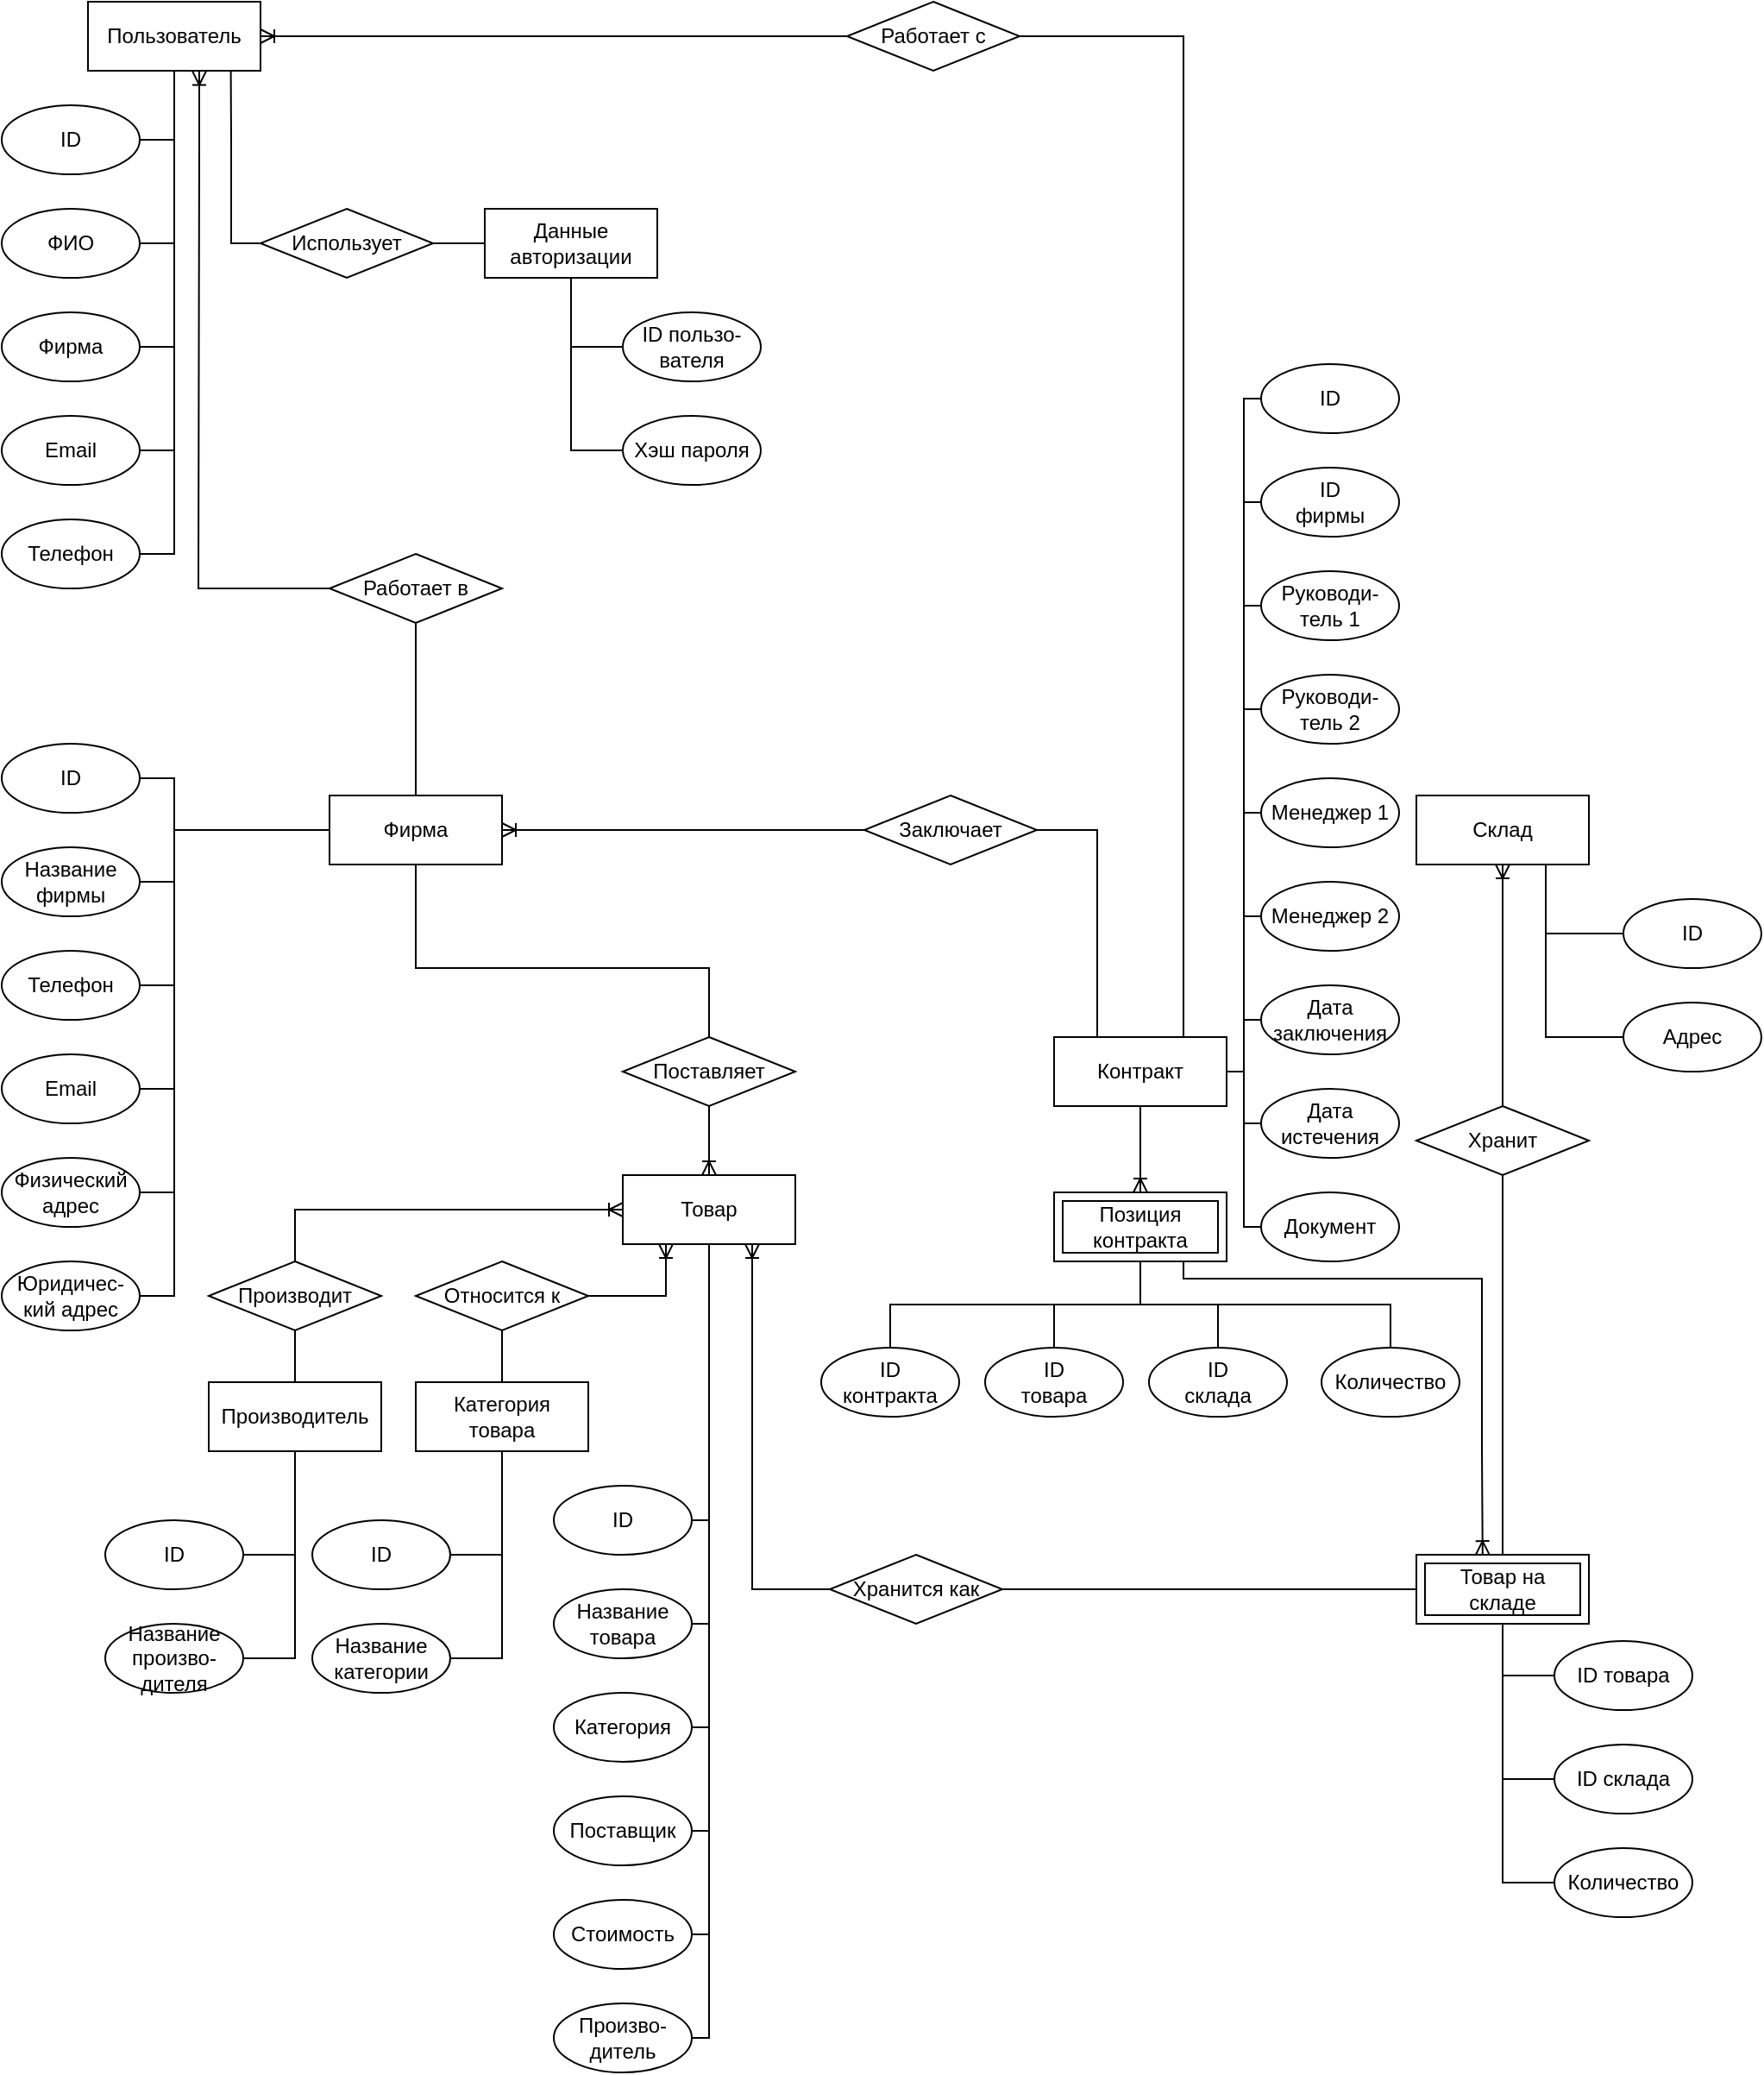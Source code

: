 <mxfile version="23.0.2" type="device">
  <diagram id="R2lEEEUBdFMjLlhIrx00" name="Page-1">
    <mxGraphModel dx="3183" dy="2498" grid="1" gridSize="10" guides="1" tooltips="1" connect="1" arrows="1" fold="1" page="1" pageScale="1" pageWidth="850" pageHeight="1100" math="0" shadow="0" extFonts="Permanent Marker^https://fonts.googleapis.com/css?family=Permanent+Marker">
      <root>
        <mxCell id="0" />
        <mxCell id="1" parent="0" />
        <mxCell id="WplWKPnF_K1dkWPsmOND-42" style="edgeStyle=orthogonalEdgeStyle;rounded=0;orthogonalLoop=1;jettySize=auto;html=1;exitX=0.5;exitY=1;exitDx=0;exitDy=0;entryX=1;entryY=0.5;entryDx=0;entryDy=0;endArrow=none;endFill=0;" parent="1" source="mcFb8cgrytJxFzLp9jf6-1" target="WplWKPnF_K1dkWPsmOND-38" edge="1">
          <mxGeometry relative="1" as="geometry">
            <Array as="points">
              <mxPoint x="170" y="80" />
            </Array>
          </mxGeometry>
        </mxCell>
        <mxCell id="WplWKPnF_K1dkWPsmOND-43" style="edgeStyle=orthogonalEdgeStyle;rounded=0;orthogonalLoop=1;jettySize=auto;html=1;exitX=0.5;exitY=1;exitDx=0;exitDy=0;entryX=1;entryY=0.5;entryDx=0;entryDy=0;endArrow=none;endFill=0;" parent="1" source="mcFb8cgrytJxFzLp9jf6-1" target="WplWKPnF_K1dkWPsmOND-39" edge="1">
          <mxGeometry relative="1" as="geometry">
            <Array as="points">
              <mxPoint x="170" y="140" />
            </Array>
          </mxGeometry>
        </mxCell>
        <mxCell id="WplWKPnF_K1dkWPsmOND-44" style="edgeStyle=orthogonalEdgeStyle;rounded=0;orthogonalLoop=1;jettySize=auto;html=1;exitX=0.5;exitY=1;exitDx=0;exitDy=0;entryX=1;entryY=0.5;entryDx=0;entryDy=0;endArrow=none;endFill=0;" parent="1" source="mcFb8cgrytJxFzLp9jf6-1" target="WplWKPnF_K1dkWPsmOND-40" edge="1">
          <mxGeometry relative="1" as="geometry">
            <Array as="points">
              <mxPoint x="170" y="200" />
            </Array>
          </mxGeometry>
        </mxCell>
        <mxCell id="WplWKPnF_K1dkWPsmOND-45" style="edgeStyle=orthogonalEdgeStyle;rounded=0;orthogonalLoop=1;jettySize=auto;html=1;exitX=0.5;exitY=1;exitDx=0;exitDy=0;entryX=1;entryY=0.5;entryDx=0;entryDy=0;endArrow=none;endFill=0;" parent="1" source="mcFb8cgrytJxFzLp9jf6-1" target="WplWKPnF_K1dkWPsmOND-41" edge="1">
          <mxGeometry relative="1" as="geometry">
            <Array as="points">
              <mxPoint x="170" y="260" />
            </Array>
          </mxGeometry>
        </mxCell>
        <mxCell id="WplWKPnF_K1dkWPsmOND-105" style="edgeStyle=orthogonalEdgeStyle;rounded=0;orthogonalLoop=1;jettySize=auto;html=1;exitX=0.5;exitY=1;exitDx=0;exitDy=0;entryX=1;entryY=0.5;entryDx=0;entryDy=0;endArrow=none;endFill=0;" parent="1" source="mcFb8cgrytJxFzLp9jf6-1" target="WplWKPnF_K1dkWPsmOND-104" edge="1">
          <mxGeometry relative="1" as="geometry">
            <Array as="points">
              <mxPoint x="170" y="320" />
            </Array>
          </mxGeometry>
        </mxCell>
        <mxCell id="CRqIWNUID3f5_L4n8UA--2" style="edgeStyle=orthogonalEdgeStyle;rounded=0;orthogonalLoop=1;jettySize=auto;html=1;exitX=0.5;exitY=1;exitDx=0;exitDy=0;entryX=1;entryY=0.5;entryDx=0;entryDy=0;endArrow=none;endFill=0;" parent="1" source="mcFb8cgrytJxFzLp9jf6-1" target="CRqIWNUID3f5_L4n8UA--1" edge="1">
          <mxGeometry relative="1" as="geometry">
            <Array as="points">
              <mxPoint x="170" y="380" />
            </Array>
          </mxGeometry>
        </mxCell>
        <mxCell id="mcFb8cgrytJxFzLp9jf6-1" value="Товар" style="rounded=0;whiteSpace=wrap;html=1;" parent="1" vertex="1">
          <mxGeometry x="120" y="-120" width="100" height="40" as="geometry" />
        </mxCell>
        <mxCell id="WplWKPnF_K1dkWPsmOND-48" style="edgeStyle=orthogonalEdgeStyle;rounded=0;orthogonalLoop=1;jettySize=auto;html=1;exitX=0.75;exitY=1;exitDx=0;exitDy=0;entryX=0;entryY=0.5;entryDx=0;entryDy=0;endArrow=none;endFill=0;" parent="1" source="mcFb8cgrytJxFzLp9jf6-3" target="WplWKPnF_K1dkWPsmOND-46" edge="1">
          <mxGeometry relative="1" as="geometry" />
        </mxCell>
        <mxCell id="WplWKPnF_K1dkWPsmOND-49" style="edgeStyle=orthogonalEdgeStyle;rounded=0;orthogonalLoop=1;jettySize=auto;html=1;exitX=0.75;exitY=1;exitDx=0;exitDy=0;entryX=0;entryY=0.5;entryDx=0;entryDy=0;endArrow=none;endFill=0;" parent="1" source="mcFb8cgrytJxFzLp9jf6-3" target="WplWKPnF_K1dkWPsmOND-47" edge="1">
          <mxGeometry relative="1" as="geometry" />
        </mxCell>
        <mxCell id="mcFb8cgrytJxFzLp9jf6-3" value="Склад" style="rounded=0;whiteSpace=wrap;html=1;" parent="1" vertex="1">
          <mxGeometry x="580" y="-340" width="100" height="40" as="geometry" />
        </mxCell>
        <mxCell id="mcFb8cgrytJxFzLp9jf6-11" value="Заключает" style="rhombus;whiteSpace=wrap;html=1;" parent="1" vertex="1">
          <mxGeometry x="260" y="-340" width="100" height="40" as="geometry" />
        </mxCell>
        <mxCell id="mcFb8cgrytJxFzLp9jf6-15" value="Поставляет" style="rhombus;whiteSpace=wrap;html=1;" parent="1" vertex="1">
          <mxGeometry x="120" y="-200" width="100" height="40" as="geometry" />
        </mxCell>
        <mxCell id="mcFb8cgrytJxFzLp9jf6-18" value="" style="edgeStyle=orthogonalEdgeStyle;fontSize=12;html=1;endArrow=ERoneToMany;rounded=0;exitX=0.5;exitY=1;exitDx=0;exitDy=0;entryX=0.5;entryY=0;entryDx=0;entryDy=0;jumpStyle=arc;" parent="1" source="mcFb8cgrytJxFzLp9jf6-15" target="mcFb8cgrytJxFzLp9jf6-1" edge="1">
          <mxGeometry width="100" height="100" relative="1" as="geometry">
            <mxPoint x="-20" y="-110" as="sourcePoint" />
            <mxPoint x="80" y="-210" as="targetPoint" />
            <Array as="points">
              <mxPoint x="170" y="-130" />
              <mxPoint x="170" y="-130" />
            </Array>
          </mxGeometry>
        </mxCell>
        <mxCell id="mcFb8cgrytJxFzLp9jf6-19" value="" style="edgeStyle=orthogonalEdgeStyle;fontSize=12;html=1;endArrow=none;rounded=0;exitX=1;exitY=0.5;exitDx=0;exitDy=0;entryX=0.25;entryY=0;entryDx=0;entryDy=0;endFill=0;" parent="1" source="mcFb8cgrytJxFzLp9jf6-11" target="WplWKPnF_K1dkWPsmOND-78" edge="1">
          <mxGeometry width="100" height="100" relative="1" as="geometry">
            <mxPoint x="50" y="-230" as="sourcePoint" />
            <mxPoint x="410" y="-160" as="targetPoint" />
          </mxGeometry>
        </mxCell>
        <mxCell id="mcFb8cgrytJxFzLp9jf6-24" value="" style="endArrow=none;html=1;rounded=0;exitX=1;exitY=0.5;exitDx=0;exitDy=0;entryX=0;entryY=0.5;entryDx=0;entryDy=0;startArrow=ERoneToMany;startFill=0;" parent="1" source="mcFb8cgrytJxFzLp9jf6-59" target="mcFb8cgrytJxFzLp9jf6-11" edge="1">
          <mxGeometry relative="1" as="geometry">
            <mxPoint x="220" y="-380.0" as="sourcePoint" />
            <mxPoint x="440" y="-310" as="targetPoint" />
          </mxGeometry>
        </mxCell>
        <mxCell id="mcFb8cgrytJxFzLp9jf6-30" value="Хранится как" style="rhombus;whiteSpace=wrap;html=1;" parent="1" vertex="1">
          <mxGeometry x="240" y="100" width="100" height="40" as="geometry" />
        </mxCell>
        <mxCell id="WplWKPnF_K1dkWPsmOND-36" style="edgeStyle=orthogonalEdgeStyle;rounded=0;orthogonalLoop=1;jettySize=auto;html=1;exitX=0.5;exitY=1;exitDx=0;exitDy=0;entryX=1;entryY=0.5;entryDx=0;entryDy=0;endArrow=none;endFill=0;" parent="1" source="mcFb8cgrytJxFzLp9jf6-42" target="WplWKPnF_K1dkWPsmOND-34" edge="1">
          <mxGeometry relative="1" as="geometry" />
        </mxCell>
        <mxCell id="WplWKPnF_K1dkWPsmOND-37" style="edgeStyle=orthogonalEdgeStyle;rounded=0;orthogonalLoop=1;jettySize=auto;html=1;exitX=0.5;exitY=1;exitDx=0;exitDy=0;entryX=1;entryY=0.5;entryDx=0;entryDy=0;endArrow=none;endFill=0;" parent="1" source="mcFb8cgrytJxFzLp9jf6-42" target="WplWKPnF_K1dkWPsmOND-35" edge="1">
          <mxGeometry relative="1" as="geometry" />
        </mxCell>
        <mxCell id="mcFb8cgrytJxFzLp9jf6-42" value="Категория&lt;br&gt;товара" style="rounded=0;whiteSpace=wrap;html=1;" parent="1" vertex="1">
          <mxGeometry width="100" height="40" as="geometry" />
        </mxCell>
        <mxCell id="mcFb8cgrytJxFzLp9jf6-45" value="Относится к" style="rhombus;whiteSpace=wrap;html=1;" parent="1" vertex="1">
          <mxGeometry y="-70" width="100" height="40" as="geometry" />
        </mxCell>
        <mxCell id="mcFb8cgrytJxFzLp9jf6-47" value="" style="edgeStyle=orthogonalEdgeStyle;fontSize=12;html=1;endArrow=ERoneToMany;rounded=0;exitX=0;exitY=0.5;exitDx=0;exitDy=0;entryX=0.75;entryY=1;entryDx=0;entryDy=0;" parent="1" source="mcFb8cgrytJxFzLp9jf6-30" target="mcFb8cgrytJxFzLp9jf6-1" edge="1">
          <mxGeometry width="100" height="100" relative="1" as="geometry">
            <mxPoint x="50" y="-230" as="sourcePoint" />
            <mxPoint x="160" y="-10" as="targetPoint" />
          </mxGeometry>
        </mxCell>
        <mxCell id="mcFb8cgrytJxFzLp9jf6-48" value="Хранит" style="rhombus;whiteSpace=wrap;html=1;" parent="1" vertex="1">
          <mxGeometry x="580" y="-160" width="100" height="40" as="geometry" />
        </mxCell>
        <mxCell id="mcFb8cgrytJxFzLp9jf6-49" value="" style="edgeStyle=orthogonalEdgeStyle;fontSize=12;html=1;endArrow=ERoneToMany;rounded=0;exitX=0.5;exitY=0;exitDx=0;exitDy=0;entryX=0.5;entryY=1;entryDx=0;entryDy=0;" parent="1" source="mcFb8cgrytJxFzLp9jf6-48" target="mcFb8cgrytJxFzLp9jf6-3" edge="1">
          <mxGeometry width="100" height="100" relative="1" as="geometry">
            <mxPoint x="310" y="-40" as="sourcePoint" />
            <mxPoint x="240" y="-110" as="targetPoint" />
          </mxGeometry>
        </mxCell>
        <mxCell id="mcFb8cgrytJxFzLp9jf6-51" value="" style="endArrow=none;html=1;rounded=0;exitX=0.5;exitY=1;exitDx=0;exitDy=0;entryX=0.5;entryY=0;entryDx=0;entryDy=0;" parent="1" source="mcFb8cgrytJxFzLp9jf6-48" target="mcFb8cgrytJxFzLp9jf6-57" edge="1">
          <mxGeometry relative="1" as="geometry">
            <mxPoint x="590" y="-140" as="sourcePoint" />
            <mxPoint x="630" y="-70" as="targetPoint" />
          </mxGeometry>
        </mxCell>
        <mxCell id="mcFb8cgrytJxFzLp9jf6-52" value="" style="endArrow=none;html=1;rounded=0;exitX=1;exitY=0.5;exitDx=0;exitDy=0;entryX=0;entryY=0.5;entryDx=0;entryDy=0;" parent="1" source="mcFb8cgrytJxFzLp9jf6-30" target="mcFb8cgrytJxFzLp9jf6-57" edge="1">
          <mxGeometry relative="1" as="geometry">
            <mxPoint x="500" y="-140" as="sourcePoint" />
            <mxPoint x="520" y="-50" as="targetPoint" />
          </mxGeometry>
        </mxCell>
        <mxCell id="mcFb8cgrytJxFzLp9jf6-53" value="" style="edgeStyle=orthogonalEdgeStyle;fontSize=12;html=1;endArrow=ERoneToMany;rounded=0;exitX=1;exitY=0.5;exitDx=0;exitDy=0;entryX=0.25;entryY=1;entryDx=0;entryDy=0;" parent="1" source="mcFb8cgrytJxFzLp9jf6-45" target="mcFb8cgrytJxFzLp9jf6-1" edge="1">
          <mxGeometry width="100" height="100" relative="1" as="geometry">
            <mxPoint x="250" y="-40" as="sourcePoint" />
            <mxPoint x="180" y="-110" as="targetPoint" />
          </mxGeometry>
        </mxCell>
        <mxCell id="mcFb8cgrytJxFzLp9jf6-54" value="" style="endArrow=none;html=1;rounded=0;exitX=0.5;exitY=1;exitDx=0;exitDy=0;entryX=0.5;entryY=0;entryDx=0;entryDy=0;" parent="1" source="mcFb8cgrytJxFzLp9jf6-45" target="mcFb8cgrytJxFzLp9jf6-42" edge="1">
          <mxGeometry relative="1" as="geometry">
            <mxPoint x="230" y="-100" as="sourcePoint" />
            <mxPoint x="390" y="-100" as="targetPoint" />
          </mxGeometry>
        </mxCell>
        <mxCell id="WplWKPnF_K1dkWPsmOND-72" style="edgeStyle=orthogonalEdgeStyle;rounded=0;orthogonalLoop=1;jettySize=auto;html=1;exitX=0.5;exitY=1;exitDx=0;exitDy=0;entryX=0;entryY=0.5;entryDx=0;entryDy=0;endArrow=none;endFill=0;" parent="1" source="mcFb8cgrytJxFzLp9jf6-57" target="WplWKPnF_K1dkWPsmOND-68" edge="1">
          <mxGeometry relative="1" as="geometry" />
        </mxCell>
        <mxCell id="WplWKPnF_K1dkWPsmOND-73" style="edgeStyle=orthogonalEdgeStyle;rounded=0;orthogonalLoop=1;jettySize=auto;html=1;exitX=0.5;exitY=1;exitDx=0;exitDy=0;entryX=0;entryY=0.5;entryDx=0;entryDy=0;endArrow=none;endFill=0;" parent="1" source="mcFb8cgrytJxFzLp9jf6-57" target="WplWKPnF_K1dkWPsmOND-69" edge="1">
          <mxGeometry relative="1" as="geometry" />
        </mxCell>
        <mxCell id="WplWKPnF_K1dkWPsmOND-74" style="edgeStyle=orthogonalEdgeStyle;rounded=0;orthogonalLoop=1;jettySize=auto;html=1;exitX=0.5;exitY=1;exitDx=0;exitDy=0;entryX=0;entryY=0.5;entryDx=0;entryDy=0;endArrow=none;endFill=0;" parent="1" source="mcFb8cgrytJxFzLp9jf6-57" target="WplWKPnF_K1dkWPsmOND-70" edge="1">
          <mxGeometry relative="1" as="geometry" />
        </mxCell>
        <mxCell id="mcFb8cgrytJxFzLp9jf6-57" value="Товар на складе" style="shape=ext;margin=3;double=1;whiteSpace=wrap;html=1;align=center;rounded=0;strokeColor=default;verticalAlign=middle;fontFamily=Helvetica;fontSize=12;fontColor=default;fillColor=default;" parent="1" vertex="1">
          <mxGeometry x="580" y="100" width="100" height="40" as="geometry" />
        </mxCell>
        <mxCell id="WplWKPnF_K1dkWPsmOND-61" style="edgeStyle=orthogonalEdgeStyle;rounded=0;orthogonalLoop=1;jettySize=auto;html=1;exitX=0;exitY=0.5;exitDx=0;exitDy=0;entryX=1;entryY=0.5;entryDx=0;entryDy=0;endArrow=none;endFill=0;" parent="1" source="mcFb8cgrytJxFzLp9jf6-59" target="WplWKPnF_K1dkWPsmOND-59" edge="1">
          <mxGeometry relative="1" as="geometry">
            <Array as="points">
              <mxPoint x="-140" y="-320" />
              <mxPoint x="-140" y="-170" />
            </Array>
          </mxGeometry>
        </mxCell>
        <mxCell id="WplWKPnF_K1dkWPsmOND-62" style="edgeStyle=orthogonalEdgeStyle;rounded=0;orthogonalLoop=1;jettySize=auto;html=1;exitX=0;exitY=0.5;exitDx=0;exitDy=0;entryX=1;entryY=0.5;entryDx=0;entryDy=0;endArrow=none;endFill=0;" parent="1" source="mcFb8cgrytJxFzLp9jf6-59" target="WplWKPnF_K1dkWPsmOND-60" edge="1">
          <mxGeometry relative="1" as="geometry">
            <Array as="points">
              <mxPoint x="-140" y="-320" />
              <mxPoint x="-140" y="-230" />
            </Array>
          </mxGeometry>
        </mxCell>
        <mxCell id="WplWKPnF_K1dkWPsmOND-63" style="edgeStyle=orthogonalEdgeStyle;rounded=0;orthogonalLoop=1;jettySize=auto;html=1;exitX=0;exitY=0.5;exitDx=0;exitDy=0;entryX=1;entryY=0.5;entryDx=0;entryDy=0;endArrow=none;endFill=0;" parent="1" source="mcFb8cgrytJxFzLp9jf6-59" target="WplWKPnF_K1dkWPsmOND-58" edge="1">
          <mxGeometry relative="1" as="geometry">
            <Array as="points">
              <mxPoint x="-140" y="-320" />
              <mxPoint x="-140" y="-290" />
            </Array>
          </mxGeometry>
        </mxCell>
        <mxCell id="WplWKPnF_K1dkWPsmOND-64" style="edgeStyle=orthogonalEdgeStyle;rounded=0;orthogonalLoop=1;jettySize=auto;html=1;exitX=0;exitY=0.5;exitDx=0;exitDy=0;entryX=1;entryY=0.5;entryDx=0;entryDy=0;endArrow=none;endFill=0;" parent="1" source="mcFb8cgrytJxFzLp9jf6-59" target="WplWKPnF_K1dkWPsmOND-57" edge="1">
          <mxGeometry relative="1" as="geometry">
            <Array as="points">
              <mxPoint x="-140" y="-320" />
              <mxPoint x="-140" y="-350" />
            </Array>
          </mxGeometry>
        </mxCell>
        <mxCell id="v9epDAscQyj7H1c9NfW2-3" style="edgeStyle=orthogonalEdgeStyle;rounded=0;orthogonalLoop=1;jettySize=auto;html=1;exitX=0;exitY=0.5;exitDx=0;exitDy=0;entryX=1;entryY=0.5;entryDx=0;entryDy=0;endArrow=none;endFill=0;" parent="1" source="mcFb8cgrytJxFzLp9jf6-59" target="v9epDAscQyj7H1c9NfW2-1" edge="1">
          <mxGeometry relative="1" as="geometry">
            <Array as="points">
              <mxPoint x="-140" y="-320" />
              <mxPoint x="-140" y="-110" />
            </Array>
          </mxGeometry>
        </mxCell>
        <mxCell id="v9epDAscQyj7H1c9NfW2-4" style="edgeStyle=orthogonalEdgeStyle;rounded=0;orthogonalLoop=1;jettySize=auto;html=1;exitX=0;exitY=0.5;exitDx=0;exitDy=0;entryX=1;entryY=0.5;entryDx=0;entryDy=0;endArrow=none;endFill=0;" parent="1" source="mcFb8cgrytJxFzLp9jf6-59" target="v9epDAscQyj7H1c9NfW2-2" edge="1">
          <mxGeometry relative="1" as="geometry">
            <Array as="points">
              <mxPoint x="-140" y="-320" />
              <mxPoint x="-140" y="-50" />
            </Array>
          </mxGeometry>
        </mxCell>
        <mxCell id="1koM7frPWDngh7DI1A6u-3" style="edgeStyle=orthogonalEdgeStyle;rounded=0;orthogonalLoop=1;jettySize=auto;html=1;exitX=0.5;exitY=0;exitDx=0;exitDy=0;entryX=0.5;entryY=1;entryDx=0;entryDy=0;endArrow=none;endFill=0;" edge="1" parent="1" source="mcFb8cgrytJxFzLp9jf6-59" target="1koM7frPWDngh7DI1A6u-1">
          <mxGeometry relative="1" as="geometry" />
        </mxCell>
        <mxCell id="mcFb8cgrytJxFzLp9jf6-59" value="Фирма" style="rounded=0;whiteSpace=wrap;html=1;" parent="1" vertex="1">
          <mxGeometry x="-50" y="-340" width="100" height="40" as="geometry" />
        </mxCell>
        <mxCell id="WplWKPnF_K1dkWPsmOND-34" value="ID" style="ellipse;whiteSpace=wrap;html=1;align=center;" parent="1" vertex="1">
          <mxGeometry x="-60" y="80" width="80" height="40" as="geometry" />
        </mxCell>
        <mxCell id="WplWKPnF_K1dkWPsmOND-35" value="Название категории" style="ellipse;whiteSpace=wrap;html=1;align=center;" parent="1" vertex="1">
          <mxGeometry x="-60" y="140" width="80" height="40" as="geometry" />
        </mxCell>
        <mxCell id="WplWKPnF_K1dkWPsmOND-38" value="ID" style="ellipse;whiteSpace=wrap;html=1;align=center;" parent="1" vertex="1">
          <mxGeometry x="80" y="60" width="80" height="40" as="geometry" />
        </mxCell>
        <mxCell id="WplWKPnF_K1dkWPsmOND-39" value="Название товара" style="ellipse;whiteSpace=wrap;html=1;align=center;" parent="1" vertex="1">
          <mxGeometry x="80" y="120" width="80" height="40" as="geometry" />
        </mxCell>
        <mxCell id="WplWKPnF_K1dkWPsmOND-40" value="Категория" style="ellipse;whiteSpace=wrap;html=1;align=center;" parent="1" vertex="1">
          <mxGeometry x="80" y="180" width="80" height="40" as="geometry" />
        </mxCell>
        <mxCell id="WplWKPnF_K1dkWPsmOND-41" value="Поставщик" style="ellipse;whiteSpace=wrap;html=1;align=center;" parent="1" vertex="1">
          <mxGeometry x="80" y="240" width="80" height="40" as="geometry" />
        </mxCell>
        <mxCell id="WplWKPnF_K1dkWPsmOND-46" value="ID" style="ellipse;whiteSpace=wrap;html=1;align=center;" parent="1" vertex="1">
          <mxGeometry x="700" y="-280" width="80" height="40" as="geometry" />
        </mxCell>
        <mxCell id="WplWKPnF_K1dkWPsmOND-47" value="Адрес" style="ellipse;whiteSpace=wrap;html=1;align=center;" parent="1" vertex="1">
          <mxGeometry x="700" y="-220" width="80" height="40" as="geometry" />
        </mxCell>
        <mxCell id="WplWKPnF_K1dkWPsmOND-57" value="ID" style="ellipse;whiteSpace=wrap;html=1;align=center;" parent="1" vertex="1">
          <mxGeometry x="-240" y="-370" width="80" height="40" as="geometry" />
        </mxCell>
        <mxCell id="WplWKPnF_K1dkWPsmOND-58" value="Название&lt;br&gt;фирмы" style="ellipse;whiteSpace=wrap;html=1;align=center;" parent="1" vertex="1">
          <mxGeometry x="-240" y="-310" width="80" height="40" as="geometry" />
        </mxCell>
        <mxCell id="WplWKPnF_K1dkWPsmOND-59" value="Email" style="ellipse;whiteSpace=wrap;html=1;align=center;" parent="1" vertex="1">
          <mxGeometry x="-240" y="-190" width="80" height="40" as="geometry" />
        </mxCell>
        <mxCell id="WplWKPnF_K1dkWPsmOND-60" value="Телефон" style="ellipse;whiteSpace=wrap;html=1;align=center;" parent="1" vertex="1">
          <mxGeometry x="-240" y="-250" width="80" height="40" as="geometry" />
        </mxCell>
        <mxCell id="mcFb8cgrytJxFzLp9jf6-16" value="" style="endArrow=none;html=1;rounded=0;exitX=0.5;exitY=1;exitDx=0;exitDy=0;entryX=0.5;entryY=0;entryDx=0;entryDy=0;jumpStyle=arc;" parent="1" source="mcFb8cgrytJxFzLp9jf6-59" target="mcFb8cgrytJxFzLp9jf6-15" edge="1">
          <mxGeometry relative="1" as="geometry">
            <mxPoint x="170" y="-240" as="sourcePoint" />
            <mxPoint x="40" y="-210" as="targetPoint" />
            <Array as="points">
              <mxPoint y="-240" />
              <mxPoint x="170" y="-240" />
            </Array>
          </mxGeometry>
        </mxCell>
        <mxCell id="WplWKPnF_K1dkWPsmOND-68" value="ID товара" style="ellipse;whiteSpace=wrap;html=1;align=center;" parent="1" vertex="1">
          <mxGeometry x="660" y="150" width="80" height="40" as="geometry" />
        </mxCell>
        <mxCell id="WplWKPnF_K1dkWPsmOND-69" value="ID склада" style="ellipse;whiteSpace=wrap;html=1;align=center;" parent="1" vertex="1">
          <mxGeometry x="660" y="210" width="80" height="40" as="geometry" />
        </mxCell>
        <mxCell id="WplWKPnF_K1dkWPsmOND-70" value="Количество" style="ellipse;whiteSpace=wrap;html=1;align=center;" parent="1" vertex="1">
          <mxGeometry x="660" y="270" width="80" height="40" as="geometry" />
        </mxCell>
        <mxCell id="WplWKPnF_K1dkWPsmOND-84" style="edgeStyle=orthogonalEdgeStyle;rounded=0;orthogonalLoop=1;jettySize=auto;html=1;exitX=1;exitY=0.5;exitDx=0;exitDy=0;entryX=0;entryY=0.5;entryDx=0;entryDy=0;endArrow=none;endFill=0;" parent="1" source="WplWKPnF_K1dkWPsmOND-78" target="WplWKPnF_K1dkWPsmOND-83" edge="1">
          <mxGeometry relative="1" as="geometry">
            <mxPoint x="470" y="-270" as="sourcePoint" />
            <Array as="points">
              <mxPoint x="480" y="-180" />
              <mxPoint x="480" y="-270" />
            </Array>
          </mxGeometry>
        </mxCell>
        <mxCell id="WplWKPnF_K1dkWPsmOND-85" style="edgeStyle=orthogonalEdgeStyle;rounded=0;orthogonalLoop=1;jettySize=auto;html=1;exitX=1;exitY=0.5;exitDx=0;exitDy=0;entryX=0;entryY=0.5;entryDx=0;entryDy=0;endArrow=none;endFill=0;" parent="1" source="WplWKPnF_K1dkWPsmOND-78" target="WplWKPnF_K1dkWPsmOND-82" edge="1">
          <mxGeometry relative="1" as="geometry">
            <Array as="points">
              <mxPoint x="480" y="-180" />
              <mxPoint x="480" y="-330" />
            </Array>
            <mxPoint x="470" y="-270" as="sourcePoint" />
          </mxGeometry>
        </mxCell>
        <mxCell id="WplWKPnF_K1dkWPsmOND-86" style="edgeStyle=orthogonalEdgeStyle;rounded=0;orthogonalLoop=1;jettySize=auto;html=1;exitX=1;exitY=0.5;exitDx=0;exitDy=0;entryX=0;entryY=0.5;entryDx=0;entryDy=0;endArrow=none;endFill=0;" parent="1" source="WplWKPnF_K1dkWPsmOND-78" target="WplWKPnF_K1dkWPsmOND-81" edge="1">
          <mxGeometry relative="1" as="geometry">
            <Array as="points">
              <mxPoint x="480" y="-180" />
              <mxPoint x="480" y="-510" />
            </Array>
            <mxPoint x="470" y="-270" as="sourcePoint" />
          </mxGeometry>
        </mxCell>
        <mxCell id="WplWKPnF_K1dkWPsmOND-87" style="edgeStyle=orthogonalEdgeStyle;rounded=0;orthogonalLoop=1;jettySize=auto;html=1;exitX=1;exitY=0.5;exitDx=0;exitDy=0;entryX=0;entryY=0.5;entryDx=0;entryDy=0;endArrow=none;endFill=0;" parent="1" source="WplWKPnF_K1dkWPsmOND-78" target="WplWKPnF_K1dkWPsmOND-80" edge="1">
          <mxGeometry relative="1" as="geometry">
            <Array as="points">
              <mxPoint x="480" y="-180" />
              <mxPoint x="480" y="-570" />
            </Array>
            <mxPoint x="470" y="-270" as="sourcePoint" />
          </mxGeometry>
        </mxCell>
        <mxCell id="WplWKPnF_K1dkWPsmOND-90" style="edgeStyle=orthogonalEdgeStyle;rounded=0;orthogonalLoop=1;jettySize=auto;html=1;exitX=1;exitY=0.5;exitDx=0;exitDy=0;entryX=0;entryY=0.5;entryDx=0;entryDy=0;endArrow=none;endFill=0;" parent="1" source="WplWKPnF_K1dkWPsmOND-78" target="WplWKPnF_K1dkWPsmOND-89" edge="1">
          <mxGeometry relative="1" as="geometry">
            <Array as="points">
              <mxPoint x="480" y="-180" />
              <mxPoint x="480" y="-210" />
            </Array>
            <mxPoint x="470" y="-270" as="sourcePoint" />
          </mxGeometry>
        </mxCell>
        <mxCell id="v9epDAscQyj7H1c9NfW2-31" style="edgeStyle=orthogonalEdgeStyle;rounded=0;orthogonalLoop=1;jettySize=auto;html=1;exitX=1;exitY=0.5;exitDx=0;exitDy=0;entryX=0;entryY=0.5;entryDx=0;entryDy=0;endArrow=none;endFill=0;" parent="1" source="WplWKPnF_K1dkWPsmOND-78" target="v9epDAscQyj7H1c9NfW2-30" edge="1">
          <mxGeometry relative="1" as="geometry">
            <Array as="points">
              <mxPoint x="480" y="-180" />
              <mxPoint x="480" y="-90" />
            </Array>
          </mxGeometry>
        </mxCell>
        <mxCell id="v9epDAscQyj7H1c9NfW2-32" style="edgeStyle=orthogonalEdgeStyle;rounded=0;orthogonalLoop=1;jettySize=auto;html=1;exitX=1;exitY=0.5;exitDx=0;exitDy=0;entryX=0;entryY=0.5;entryDx=0;entryDy=0;endArrow=none;endFill=0;" parent="1" source="WplWKPnF_K1dkWPsmOND-78" target="v9epDAscQyj7H1c9NfW2-29" edge="1">
          <mxGeometry relative="1" as="geometry">
            <Array as="points">
              <mxPoint x="480" y="-180" />
              <mxPoint x="480" y="-150" />
            </Array>
          </mxGeometry>
        </mxCell>
        <mxCell id="WplWKPnF_K1dkWPsmOND-78" value="Контракт" style="rounded=0;whiteSpace=wrap;html=1;" parent="1" vertex="1">
          <mxGeometry x="370" y="-200" width="100" height="40" as="geometry" />
        </mxCell>
        <mxCell id="WplWKPnF_K1dkWPsmOND-80" value="ID" style="ellipse;whiteSpace=wrap;html=1;align=center;" parent="1" vertex="1">
          <mxGeometry x="490" y="-590" width="80" height="40" as="geometry" />
        </mxCell>
        <mxCell id="WplWKPnF_K1dkWPsmOND-81" value="ID&lt;br&gt;фирмы" style="ellipse;whiteSpace=wrap;html=1;align=center;" parent="1" vertex="1">
          <mxGeometry x="490" y="-530" width="80" height="40" as="geometry" />
        </mxCell>
        <mxCell id="WplWKPnF_K1dkWPsmOND-82" value="Менеджер 1" style="ellipse;whiteSpace=wrap;html=1;align=center;" parent="1" vertex="1">
          <mxGeometry x="490" y="-350" width="80" height="40" as="geometry" />
        </mxCell>
        <mxCell id="WplWKPnF_K1dkWPsmOND-83" value="Менеджер 2" style="ellipse;whiteSpace=wrap;html=1;align=center;" parent="1" vertex="1">
          <mxGeometry x="490" y="-290" width="80" height="40" as="geometry" />
        </mxCell>
        <mxCell id="WplWKPnF_K1dkWPsmOND-89" value="Дата&lt;br&gt;заключения" style="ellipse;whiteSpace=wrap;html=1;align=center;" parent="1" vertex="1">
          <mxGeometry x="490" y="-230" width="80" height="40" as="geometry" />
        </mxCell>
        <mxCell id="WplWKPnF_K1dkWPsmOND-92" value="Позиция&lt;br&gt;контракта" style="shape=ext;margin=3;double=1;whiteSpace=wrap;html=1;align=center;rounded=0;strokeColor=default;verticalAlign=middle;fontFamily=Helvetica;fontSize=12;fontColor=default;fillColor=default;" parent="1" vertex="1">
          <mxGeometry x="370" y="-110" width="100" height="40" as="geometry" />
        </mxCell>
        <mxCell id="WplWKPnF_K1dkWPsmOND-93" value="" style="edgeStyle=orthogonalEdgeStyle;fontSize=12;html=1;endArrow=ERoneToMany;rounded=0;exitX=0.5;exitY=1;exitDx=0;exitDy=0;entryX=0.5;entryY=0;entryDx=0;entryDy=0;" parent="1" source="WplWKPnF_K1dkWPsmOND-78" target="WplWKPnF_K1dkWPsmOND-92" edge="1">
          <mxGeometry width="100" height="100" relative="1" as="geometry">
            <mxPoint x="250" y="-40" as="sourcePoint" />
            <mxPoint x="205" y="-110" as="targetPoint" />
          </mxGeometry>
        </mxCell>
        <mxCell id="WplWKPnF_K1dkWPsmOND-99" style="edgeStyle=orthogonalEdgeStyle;rounded=0;orthogonalLoop=1;jettySize=auto;html=1;exitX=0.5;exitY=0;exitDx=0;exitDy=0;entryX=0.5;entryY=1;entryDx=0;entryDy=0;endArrow=none;endFill=0;" parent="1" source="WplWKPnF_K1dkWPsmOND-95" target="WplWKPnF_K1dkWPsmOND-92" edge="1">
          <mxGeometry relative="1" as="geometry" />
        </mxCell>
        <mxCell id="WplWKPnF_K1dkWPsmOND-95" value="ID&lt;br&gt;контракта" style="ellipse;whiteSpace=wrap;html=1;align=center;" parent="1" vertex="1">
          <mxGeometry x="235" y="-20" width="80" height="40" as="geometry" />
        </mxCell>
        <mxCell id="WplWKPnF_K1dkWPsmOND-100" style="edgeStyle=orthogonalEdgeStyle;rounded=0;orthogonalLoop=1;jettySize=auto;html=1;exitX=0.5;exitY=0;exitDx=0;exitDy=0;entryX=0.5;entryY=1;entryDx=0;entryDy=0;endArrow=none;endFill=0;" parent="1" source="WplWKPnF_K1dkWPsmOND-96" target="WplWKPnF_K1dkWPsmOND-92" edge="1">
          <mxGeometry relative="1" as="geometry" />
        </mxCell>
        <mxCell id="WplWKPnF_K1dkWPsmOND-96" value="ID&lt;br&gt;товара" style="ellipse;whiteSpace=wrap;html=1;align=center;" parent="1" vertex="1">
          <mxGeometry x="330" y="-20" width="80" height="40" as="geometry" />
        </mxCell>
        <mxCell id="WplWKPnF_K1dkWPsmOND-101" style="edgeStyle=orthogonalEdgeStyle;rounded=0;orthogonalLoop=1;jettySize=auto;html=1;exitX=0.5;exitY=0;exitDx=0;exitDy=0;entryX=0.5;entryY=1;entryDx=0;entryDy=0;endArrow=none;endFill=0;" parent="1" source="WplWKPnF_K1dkWPsmOND-97" target="WplWKPnF_K1dkWPsmOND-92" edge="1">
          <mxGeometry relative="1" as="geometry" />
        </mxCell>
        <mxCell id="WplWKPnF_K1dkWPsmOND-97" value="ID&lt;br&gt;склада" style="ellipse;whiteSpace=wrap;html=1;align=center;" parent="1" vertex="1">
          <mxGeometry x="425" y="-20" width="80" height="40" as="geometry" />
        </mxCell>
        <mxCell id="WplWKPnF_K1dkWPsmOND-102" style="edgeStyle=orthogonalEdgeStyle;rounded=0;orthogonalLoop=1;jettySize=auto;html=1;exitX=0.5;exitY=0;exitDx=0;exitDy=0;entryX=0.5;entryY=1;entryDx=0;entryDy=0;endArrow=none;endFill=0;" parent="1" source="WplWKPnF_K1dkWPsmOND-98" target="WplWKPnF_K1dkWPsmOND-92" edge="1">
          <mxGeometry relative="1" as="geometry" />
        </mxCell>
        <mxCell id="WplWKPnF_K1dkWPsmOND-98" value="Количество" style="ellipse;whiteSpace=wrap;html=1;align=center;" parent="1" vertex="1">
          <mxGeometry x="525" y="-20" width="80" height="40" as="geometry" />
        </mxCell>
        <mxCell id="WplWKPnF_K1dkWPsmOND-103" value="" style="edgeStyle=orthogonalEdgeStyle;fontSize=12;html=1;endArrow=ERoneToMany;rounded=0;exitX=0.75;exitY=1;exitDx=0;exitDy=0;entryX=0.384;entryY=0.002;entryDx=0;entryDy=0;entryPerimeter=0;" parent="1" source="WplWKPnF_K1dkWPsmOND-92" target="mcFb8cgrytJxFzLp9jf6-57" edge="1">
          <mxGeometry width="100" height="100" relative="1" as="geometry">
            <mxPoint x="430" y="-150" as="sourcePoint" />
            <mxPoint x="600" y="90" as="targetPoint" />
            <Array as="points">
              <mxPoint x="445" y="-60" />
              <mxPoint x="618" y="-60" />
              <mxPoint x="618" y="40" />
              <mxPoint x="618" y="40" />
            </Array>
          </mxGeometry>
        </mxCell>
        <mxCell id="WplWKPnF_K1dkWPsmOND-104" value="Стоимость" style="ellipse;whiteSpace=wrap;html=1;align=center;" parent="1" vertex="1">
          <mxGeometry x="80" y="300" width="80" height="40" as="geometry" />
        </mxCell>
        <mxCell id="CRqIWNUID3f5_L4n8UA--1" value="Произво-&lt;br&gt;дитель" style="ellipse;whiteSpace=wrap;html=1;align=center;" parent="1" vertex="1">
          <mxGeometry x="80" y="360" width="80" height="40" as="geometry" />
        </mxCell>
        <mxCell id="v9epDAscQyj7H1c9NfW2-1" value="Физический адрес" style="ellipse;whiteSpace=wrap;html=1;align=center;" parent="1" vertex="1">
          <mxGeometry x="-240" y="-130" width="80" height="40" as="geometry" />
        </mxCell>
        <mxCell id="v9epDAscQyj7H1c9NfW2-2" value="Юридичес-кий адрес" style="ellipse;whiteSpace=wrap;html=1;align=center;" parent="1" vertex="1">
          <mxGeometry x="-240" y="-70" width="80" height="40" as="geometry" />
        </mxCell>
        <mxCell id="v9epDAscQyj7H1c9NfW2-23" style="edgeStyle=orthogonalEdgeStyle;rounded=0;orthogonalLoop=1;jettySize=auto;html=1;exitX=0.645;exitY=1.005;exitDx=0;exitDy=0;entryX=0;entryY=0.5;entryDx=0;entryDy=0;endArrow=none;endFill=0;startArrow=ERoneToMany;startFill=0;exitPerimeter=0;" parent="1" source="v9epDAscQyj7H1c9NfW2-5" target="1koM7frPWDngh7DI1A6u-1" edge="1">
          <mxGeometry relative="1" as="geometry">
            <Array as="points">
              <mxPoint x="-126" y="-720" />
              <mxPoint x="-126" y="-720" />
              <mxPoint x="-126" y="-460" />
            </Array>
          </mxGeometry>
        </mxCell>
        <mxCell id="v9epDAscQyj7H1c9NfW2-24" style="edgeStyle=orthogonalEdgeStyle;rounded=0;orthogonalLoop=1;jettySize=auto;html=1;exitX=0.5;exitY=1;exitDx=0;exitDy=0;entryX=1;entryY=0.5;entryDx=0;entryDy=0;endArrow=none;endFill=0;" parent="1" source="v9epDAscQyj7H1c9NfW2-5" target="v9epDAscQyj7H1c9NfW2-20" edge="1">
          <mxGeometry relative="1" as="geometry" />
        </mxCell>
        <mxCell id="v9epDAscQyj7H1c9NfW2-25" style="edgeStyle=orthogonalEdgeStyle;rounded=0;orthogonalLoop=1;jettySize=auto;html=1;exitX=0.5;exitY=1;exitDx=0;exitDy=0;entryX=1;entryY=0.5;entryDx=0;entryDy=0;endArrow=none;endFill=0;" parent="1" source="v9epDAscQyj7H1c9NfW2-5" target="v9epDAscQyj7H1c9NfW2-18" edge="1">
          <mxGeometry relative="1" as="geometry" />
        </mxCell>
        <mxCell id="v9epDAscQyj7H1c9NfW2-26" style="edgeStyle=orthogonalEdgeStyle;rounded=0;orthogonalLoop=1;jettySize=auto;html=1;exitX=0.5;exitY=1;exitDx=0;exitDy=0;entryX=1;entryY=0.5;entryDx=0;entryDy=0;endArrow=none;endFill=0;" parent="1" source="v9epDAscQyj7H1c9NfW2-5" target="v9epDAscQyj7H1c9NfW2-21" edge="1">
          <mxGeometry relative="1" as="geometry" />
        </mxCell>
        <mxCell id="v9epDAscQyj7H1c9NfW2-27" style="edgeStyle=orthogonalEdgeStyle;rounded=0;orthogonalLoop=1;jettySize=auto;html=1;exitX=0.5;exitY=1;exitDx=0;exitDy=0;entryX=1;entryY=0.5;entryDx=0;entryDy=0;endArrow=none;endFill=0;" parent="1" source="v9epDAscQyj7H1c9NfW2-5" target="v9epDAscQyj7H1c9NfW2-19" edge="1">
          <mxGeometry relative="1" as="geometry" />
        </mxCell>
        <mxCell id="v9epDAscQyj7H1c9NfW2-28" style="edgeStyle=orthogonalEdgeStyle;rounded=0;orthogonalLoop=1;jettySize=auto;html=1;exitX=0.5;exitY=1;exitDx=0;exitDy=0;entryX=1;entryY=0.5;entryDx=0;entryDy=0;endArrow=none;endFill=0;" parent="1" source="v9epDAscQyj7H1c9NfW2-5" target="v9epDAscQyj7H1c9NfW2-22" edge="1">
          <mxGeometry relative="1" as="geometry" />
        </mxCell>
        <mxCell id="v9epDAscQyj7H1c9NfW2-5" value="Пользователь" style="rounded=0;whiteSpace=wrap;html=1;" parent="1" vertex="1">
          <mxGeometry x="-190" y="-800" width="100" height="40" as="geometry" />
        </mxCell>
        <mxCell id="v9epDAscQyj7H1c9NfW2-9" style="edgeStyle=orthogonalEdgeStyle;rounded=0;orthogonalLoop=1;jettySize=auto;html=1;exitX=1;exitY=0.5;exitDx=0;exitDy=0;entryX=0.75;entryY=0;entryDx=0;entryDy=0;endArrow=none;endFill=0;" parent="1" source="v9epDAscQyj7H1c9NfW2-6" target="WplWKPnF_K1dkWPsmOND-78" edge="1">
          <mxGeometry relative="1" as="geometry" />
        </mxCell>
        <mxCell id="v9epDAscQyj7H1c9NfW2-6" value="Работает с" style="rhombus;whiteSpace=wrap;html=1;" parent="1" vertex="1">
          <mxGeometry x="250" y="-800" width="100" height="40" as="geometry" />
        </mxCell>
        <mxCell id="v9epDAscQyj7H1c9NfW2-7" value="" style="endArrow=none;html=1;rounded=0;exitX=1;exitY=0.5;exitDx=0;exitDy=0;entryX=0;entryY=0.5;entryDx=0;entryDy=0;startArrow=ERoneToMany;startFill=0;" parent="1" source="v9epDAscQyj7H1c9NfW2-5" target="v9epDAscQyj7H1c9NfW2-6" edge="1">
          <mxGeometry relative="1" as="geometry">
            <mxPoint x="-152.5" y="-650" as="sourcePoint" />
            <mxPoint x="-112.5" y="-650" as="targetPoint" />
          </mxGeometry>
        </mxCell>
        <mxCell id="v9epDAscQyj7H1c9NfW2-18" value="ФИО" style="ellipse;whiteSpace=wrap;html=1;align=center;" parent="1" vertex="1">
          <mxGeometry x="-240" y="-680" width="80" height="40" as="geometry" />
        </mxCell>
        <mxCell id="v9epDAscQyj7H1c9NfW2-19" value="Email" style="ellipse;whiteSpace=wrap;html=1;align=center;" parent="1" vertex="1">
          <mxGeometry x="-240" y="-560" width="80" height="40" as="geometry" />
        </mxCell>
        <mxCell id="v9epDAscQyj7H1c9NfW2-20" value="ID" style="ellipse;whiteSpace=wrap;html=1;align=center;" parent="1" vertex="1">
          <mxGeometry x="-240" y="-740" width="80" height="40" as="geometry" />
        </mxCell>
        <mxCell id="v9epDAscQyj7H1c9NfW2-21" value="Фирма" style="ellipse;whiteSpace=wrap;html=1;align=center;" parent="1" vertex="1">
          <mxGeometry x="-240" y="-620" width="80" height="40" as="geometry" />
        </mxCell>
        <mxCell id="v9epDAscQyj7H1c9NfW2-22" value="Телефон" style="ellipse;whiteSpace=wrap;html=1;align=center;" parent="1" vertex="1">
          <mxGeometry x="-240" y="-500" width="80" height="40" as="geometry" />
        </mxCell>
        <mxCell id="v9epDAscQyj7H1c9NfW2-29" value="Дата&lt;br&gt;истечения" style="ellipse;whiteSpace=wrap;html=1;align=center;" parent="1" vertex="1">
          <mxGeometry x="490" y="-170" width="80" height="40" as="geometry" />
        </mxCell>
        <mxCell id="v9epDAscQyj7H1c9NfW2-30" value="Документ" style="ellipse;whiteSpace=wrap;html=1;align=center;" parent="1" vertex="1">
          <mxGeometry x="490" y="-110" width="80" height="40" as="geometry" />
        </mxCell>
        <mxCell id="v9epDAscQyj7H1c9NfW2-36" style="edgeStyle=orthogonalEdgeStyle;rounded=0;orthogonalLoop=1;jettySize=auto;html=1;exitX=0;exitY=0.5;exitDx=0;exitDy=0;entryX=1;entryY=0.5;entryDx=0;entryDy=0;endArrow=none;endFill=0;" parent="1" source="v9epDAscQyj7H1c9NfW2-33" target="WplWKPnF_K1dkWPsmOND-78" edge="1">
          <mxGeometry relative="1" as="geometry">
            <Array as="points">
              <mxPoint x="480" y="-390" />
              <mxPoint x="480" y="-180" />
            </Array>
          </mxGeometry>
        </mxCell>
        <mxCell id="v9epDAscQyj7H1c9NfW2-33" value="Руководи-тель 2" style="ellipse;whiteSpace=wrap;html=1;align=center;" parent="1" vertex="1">
          <mxGeometry x="490" y="-410" width="80" height="40" as="geometry" />
        </mxCell>
        <mxCell id="v9epDAscQyj7H1c9NfW2-37" style="edgeStyle=orthogonalEdgeStyle;rounded=0;orthogonalLoop=1;jettySize=auto;html=1;exitX=0;exitY=0.5;exitDx=0;exitDy=0;entryX=1;entryY=0.5;entryDx=0;entryDy=0;endArrow=none;endFill=0;" parent="1" source="v9epDAscQyj7H1c9NfW2-35" target="WplWKPnF_K1dkWPsmOND-78" edge="1">
          <mxGeometry relative="1" as="geometry">
            <Array as="points">
              <mxPoint x="480" y="-450" />
              <mxPoint x="480" y="-180" />
            </Array>
          </mxGeometry>
        </mxCell>
        <mxCell id="v9epDAscQyj7H1c9NfW2-35" value="Руководи-тель 1" style="ellipse;whiteSpace=wrap;html=1;align=center;" parent="1" vertex="1">
          <mxGeometry x="490" y="-470" width="80" height="40" as="geometry" />
        </mxCell>
        <mxCell id="qRfUZBl-TKZEg4d44PtY-1" style="edgeStyle=orthogonalEdgeStyle;rounded=0;orthogonalLoop=1;jettySize=auto;html=1;exitX=0.5;exitY=1;exitDx=0;exitDy=0;entryX=1;entryY=0.5;entryDx=0;entryDy=0;endArrow=none;endFill=0;" parent="1" source="qRfUZBl-TKZEg4d44PtY-3" target="qRfUZBl-TKZEg4d44PtY-6" edge="1">
          <mxGeometry relative="1" as="geometry" />
        </mxCell>
        <mxCell id="qRfUZBl-TKZEg4d44PtY-2" style="edgeStyle=orthogonalEdgeStyle;rounded=0;orthogonalLoop=1;jettySize=auto;html=1;exitX=0.5;exitY=1;exitDx=0;exitDy=0;entryX=1;entryY=0.5;entryDx=0;entryDy=0;endArrow=none;endFill=0;" parent="1" source="qRfUZBl-TKZEg4d44PtY-3" target="qRfUZBl-TKZEg4d44PtY-7" edge="1">
          <mxGeometry relative="1" as="geometry" />
        </mxCell>
        <mxCell id="qRfUZBl-TKZEg4d44PtY-3" value="Производитель" style="rounded=0;whiteSpace=wrap;html=1;" parent="1" vertex="1">
          <mxGeometry x="-120" width="100" height="40" as="geometry" />
        </mxCell>
        <mxCell id="qRfUZBl-TKZEg4d44PtY-4" value="Производит" style="rhombus;whiteSpace=wrap;html=1;" parent="1" vertex="1">
          <mxGeometry x="-120" y="-70" width="100" height="40" as="geometry" />
        </mxCell>
        <mxCell id="qRfUZBl-TKZEg4d44PtY-5" value="" style="endArrow=none;html=1;rounded=0;exitX=0.5;exitY=1;exitDx=0;exitDy=0;entryX=0.5;entryY=0;entryDx=0;entryDy=0;" parent="1" source="qRfUZBl-TKZEg4d44PtY-4" target="qRfUZBl-TKZEg4d44PtY-3" edge="1">
          <mxGeometry relative="1" as="geometry">
            <mxPoint x="110" y="-100" as="sourcePoint" />
            <mxPoint x="270" y="-100" as="targetPoint" />
          </mxGeometry>
        </mxCell>
        <mxCell id="qRfUZBl-TKZEg4d44PtY-6" value="ID" style="ellipse;whiteSpace=wrap;html=1;align=center;" parent="1" vertex="1">
          <mxGeometry x="-180" y="80" width="80" height="40" as="geometry" />
        </mxCell>
        <mxCell id="qRfUZBl-TKZEg4d44PtY-7" value="Название произво-&lt;br&gt;дителя" style="ellipse;whiteSpace=wrap;html=1;align=center;" parent="1" vertex="1">
          <mxGeometry x="-180" y="140" width="80" height="40" as="geometry" />
        </mxCell>
        <mxCell id="qRfUZBl-TKZEg4d44PtY-8" value="" style="edgeStyle=orthogonalEdgeStyle;fontSize=12;html=1;endArrow=ERoneToMany;rounded=0;exitX=0.5;exitY=0;exitDx=0;exitDy=0;entryX=0;entryY=0.5;entryDx=0;entryDy=0;" parent="1" source="qRfUZBl-TKZEg4d44PtY-4" target="mcFb8cgrytJxFzLp9jf6-1" edge="1">
          <mxGeometry width="100" height="100" relative="1" as="geometry">
            <mxPoint x="110" y="-40" as="sourcePoint" />
            <mxPoint x="155" y="-70" as="targetPoint" />
          </mxGeometry>
        </mxCell>
        <mxCell id="1koM7frPWDngh7DI1A6u-1" value="Работает в" style="rhombus;whiteSpace=wrap;html=1;" vertex="1" parent="1">
          <mxGeometry x="-50" y="-480" width="100" height="40" as="geometry" />
        </mxCell>
        <mxCell id="1koM7frPWDngh7DI1A6u-7" style="edgeStyle=orthogonalEdgeStyle;rounded=0;orthogonalLoop=1;jettySize=auto;html=1;exitX=0.5;exitY=1;exitDx=0;exitDy=0;entryX=0;entryY=0.5;entryDx=0;entryDy=0;endArrow=none;endFill=0;" edge="1" parent="1" source="1koM7frPWDngh7DI1A6u-4" target="1koM7frPWDngh7DI1A6u-6">
          <mxGeometry relative="1" as="geometry" />
        </mxCell>
        <mxCell id="1koM7frPWDngh7DI1A6u-8" style="edgeStyle=orthogonalEdgeStyle;rounded=0;orthogonalLoop=1;jettySize=auto;html=1;exitX=0.5;exitY=1;exitDx=0;exitDy=0;entryX=0;entryY=0.5;entryDx=0;entryDy=0;endArrow=none;endFill=0;" edge="1" parent="1" source="1koM7frPWDngh7DI1A6u-4" target="1koM7frPWDngh7DI1A6u-5">
          <mxGeometry relative="1" as="geometry" />
        </mxCell>
        <mxCell id="1koM7frPWDngh7DI1A6u-11" value="" style="edgeStyle=orthogonalEdgeStyle;rounded=0;orthogonalLoop=1;jettySize=auto;html=1;endArrow=none;endFill=0;" edge="1" parent="1" source="1koM7frPWDngh7DI1A6u-4" target="1koM7frPWDngh7DI1A6u-10">
          <mxGeometry relative="1" as="geometry" />
        </mxCell>
        <mxCell id="1koM7frPWDngh7DI1A6u-4" value="Данные авторизации" style="rounded=0;whiteSpace=wrap;html=1;" vertex="1" parent="1">
          <mxGeometry x="40" y="-680" width="100" height="40" as="geometry" />
        </mxCell>
        <mxCell id="1koM7frPWDngh7DI1A6u-5" value="ID пользо-вателя" style="ellipse;whiteSpace=wrap;html=1;align=center;" vertex="1" parent="1">
          <mxGeometry x="120" y="-620" width="80" height="40" as="geometry" />
        </mxCell>
        <mxCell id="1koM7frPWDngh7DI1A6u-6" value="Хэш пароля" style="ellipse;whiteSpace=wrap;html=1;align=center;" vertex="1" parent="1">
          <mxGeometry x="120" y="-560" width="80" height="40" as="geometry" />
        </mxCell>
        <mxCell id="1koM7frPWDngh7DI1A6u-10" value="Использует" style="rhombus;whiteSpace=wrap;html=1;" vertex="1" parent="1">
          <mxGeometry x="-90" y="-680" width="100" height="40" as="geometry" />
        </mxCell>
        <mxCell id="1koM7frPWDngh7DI1A6u-12" style="edgeStyle=orthogonalEdgeStyle;rounded=0;orthogonalLoop=1;jettySize=auto;html=1;entryX=0.828;entryY=1;entryDx=0;entryDy=0;entryPerimeter=0;exitX=0;exitY=0.5;exitDx=0;exitDy=0;endArrow=none;endFill=0;" edge="1" parent="1" source="1koM7frPWDngh7DI1A6u-10" target="v9epDAscQyj7H1c9NfW2-5">
          <mxGeometry relative="1" as="geometry">
            <Array as="points">
              <mxPoint x="-107" y="-660" />
              <mxPoint x="-107" y="-720" />
            </Array>
          </mxGeometry>
        </mxCell>
      </root>
    </mxGraphModel>
  </diagram>
</mxfile>
